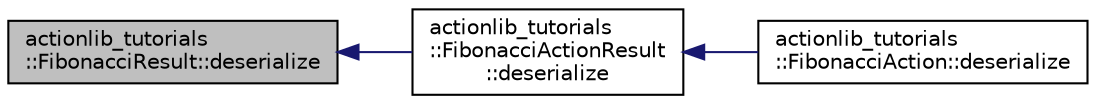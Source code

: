 digraph "actionlib_tutorials::FibonacciResult::deserialize"
{
  edge [fontname="Helvetica",fontsize="10",labelfontname="Helvetica",labelfontsize="10"];
  node [fontname="Helvetica",fontsize="10",shape=record];
  rankdir="LR";
  Node1 [label="actionlib_tutorials\l::FibonacciResult::deserialize",height=0.2,width=0.4,color="black", fillcolor="grey75", style="filled" fontcolor="black"];
  Node1 -> Node2 [dir="back",color="midnightblue",fontsize="10",style="solid",fontname="Helvetica"];
  Node2 [label="actionlib_tutorials\l::FibonacciActionResult\l::deserialize",height=0.2,width=0.4,color="black", fillcolor="white", style="filled",URL="$classactionlib__tutorials_1_1_fibonacci_action_result.html#ac57389dfba12cf13e6b1574888596bb9"];
  Node2 -> Node3 [dir="back",color="midnightblue",fontsize="10",style="solid",fontname="Helvetica"];
  Node3 [label="actionlib_tutorials\l::FibonacciAction::deserialize",height=0.2,width=0.4,color="black", fillcolor="white", style="filled",URL="$classactionlib__tutorials_1_1_fibonacci_action.html#abbe7222c8ffd54fa146cb096709aea03"];
}
